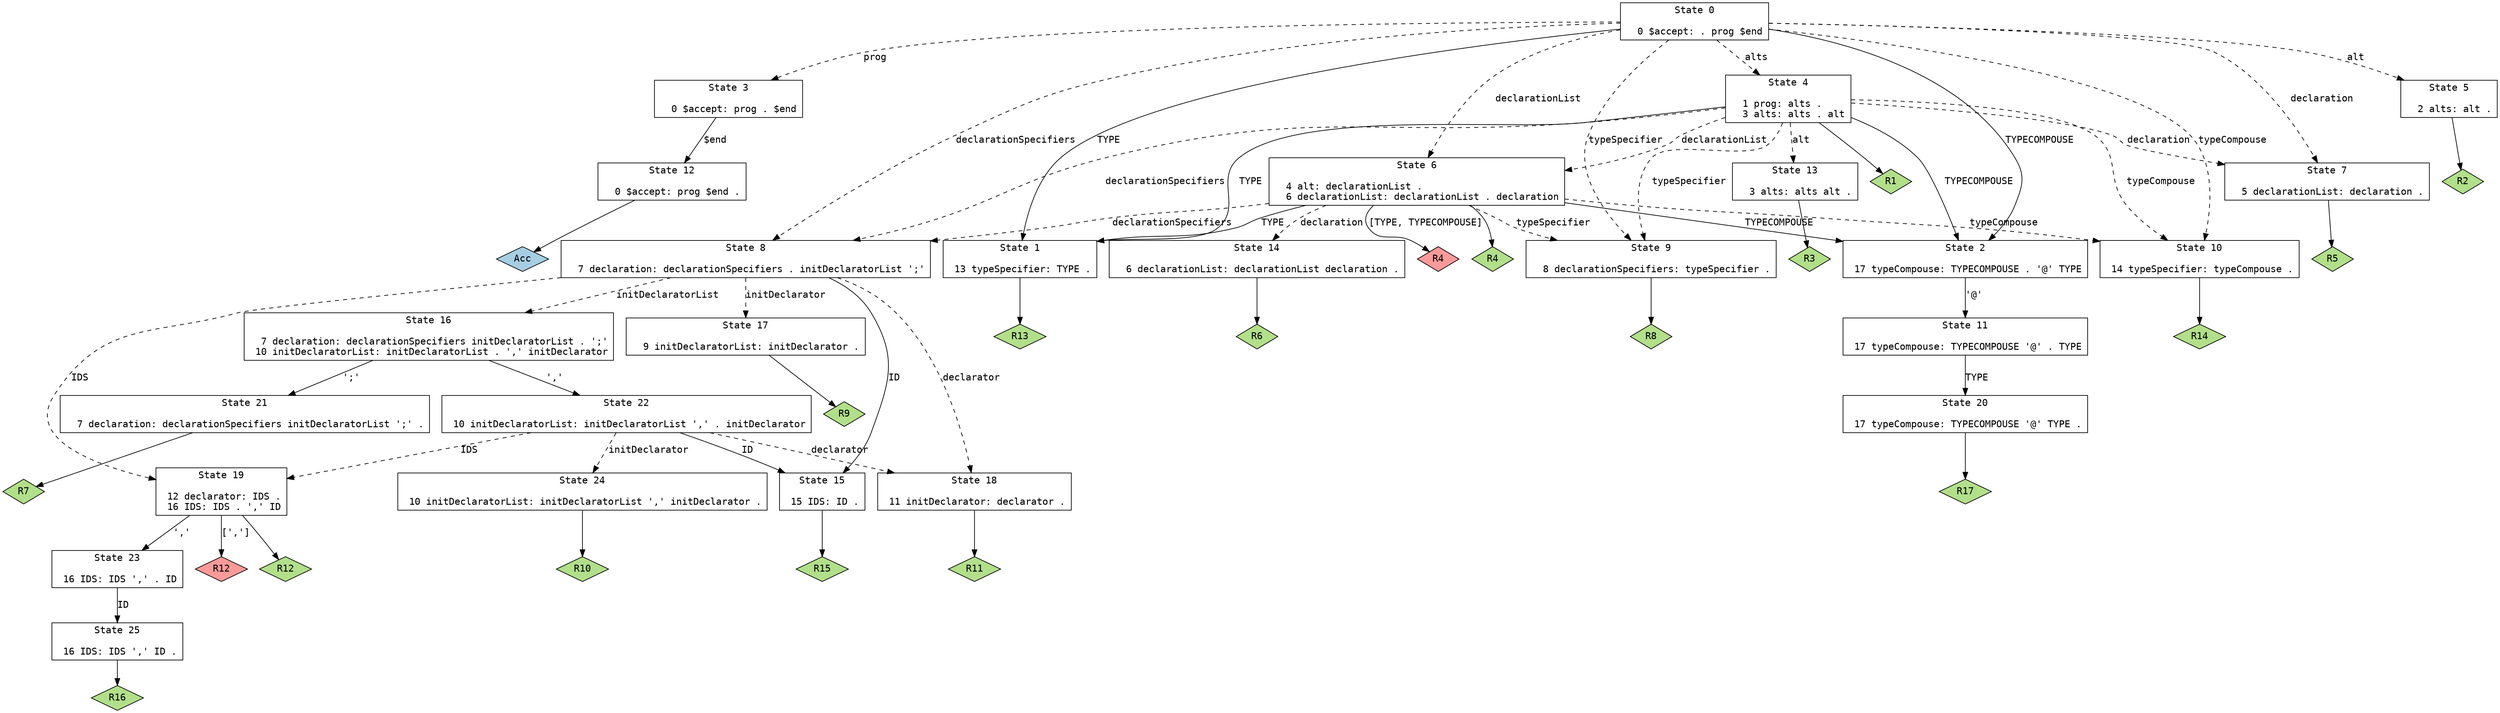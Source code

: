 // Generated by GNU Bison 3.5.1.
// Report bugs to <bug-bison@gnu.org>.
// Home page: <https://www.gnu.org/software/bison/>.

digraph "parser.y"
{
  node [fontname = courier, shape = box, colorscheme = paired6]
  edge [fontname = courier]

  0 [label="State 0\n\l  0 $accept: . prog $end\l"]
  0 -> 1 [style=solid label="TYPE"]
  0 -> 2 [style=solid label="TYPECOMPOUSE"]
  0 -> 3 [style=dashed label="prog"]
  0 -> 4 [style=dashed label="alts"]
  0 -> 5 [style=dashed label="alt"]
  0 -> 6 [style=dashed label="declarationList"]
  0 -> 7 [style=dashed label="declaration"]
  0 -> 8 [style=dashed label="declarationSpecifiers"]
  0 -> 9 [style=dashed label="typeSpecifier"]
  0 -> 10 [style=dashed label="typeCompouse"]
  1 [label="State 1\n\l 13 typeSpecifier: TYPE .\l"]
  1 -> "1R13" [style=solid]
 "1R13" [label="R13", fillcolor=3, shape=diamond, style=filled]
  2 [label="State 2\n\l 17 typeCompouse: TYPECOMPOUSE . '@' TYPE\l"]
  2 -> 11 [style=solid label="'@'"]
  3 [label="State 3\n\l  0 $accept: prog . $end\l"]
  3 -> 12 [style=solid label="$end"]
  4 [label="State 4\n\l  1 prog: alts .\l  3 alts: alts . alt\l"]
  4 -> 1 [style=solid label="TYPE"]
  4 -> 2 [style=solid label="TYPECOMPOUSE"]
  4 -> 13 [style=dashed label="alt"]
  4 -> 6 [style=dashed label="declarationList"]
  4 -> 7 [style=dashed label="declaration"]
  4 -> 8 [style=dashed label="declarationSpecifiers"]
  4 -> 9 [style=dashed label="typeSpecifier"]
  4 -> 10 [style=dashed label="typeCompouse"]
  4 -> "4R1" [style=solid]
 "4R1" [label="R1", fillcolor=3, shape=diamond, style=filled]
  5 [label="State 5\n\l  2 alts: alt .\l"]
  5 -> "5R2" [style=solid]
 "5R2" [label="R2", fillcolor=3, shape=diamond, style=filled]
  6 [label="State 6\n\l  4 alt: declarationList .\l  6 declarationList: declarationList . declaration\l"]
  6 -> 1 [style=solid label="TYPE"]
  6 -> 2 [style=solid label="TYPECOMPOUSE"]
  6 -> 14 [style=dashed label="declaration"]
  6 -> 8 [style=dashed label="declarationSpecifiers"]
  6 -> 9 [style=dashed label="typeSpecifier"]
  6 -> 10 [style=dashed label="typeCompouse"]
  6 -> "6R4d" [label="[TYPE, TYPECOMPOUSE]", style=solid]
 "6R4d" [label="R4", fillcolor=5, shape=diamond, style=filled]
  6 -> "6R4" [style=solid]
 "6R4" [label="R4", fillcolor=3, shape=diamond, style=filled]
  7 [label="State 7\n\l  5 declarationList: declaration .\l"]
  7 -> "7R5" [style=solid]
 "7R5" [label="R5", fillcolor=3, shape=diamond, style=filled]
  8 [label="State 8\n\l  7 declaration: declarationSpecifiers . initDeclaratorList ';'\l"]
  8 -> 15 [style=solid label="ID"]
  8 -> 16 [style=dashed label="initDeclaratorList"]
  8 -> 17 [style=dashed label="initDeclarator"]
  8 -> 18 [style=dashed label="declarator"]
  8 -> 19 [style=dashed label="IDS"]
  9 [label="State 9\n\l  8 declarationSpecifiers: typeSpecifier .\l"]
  9 -> "9R8" [style=solid]
 "9R8" [label="R8", fillcolor=3, shape=diamond, style=filled]
  10 [label="State 10\n\l 14 typeSpecifier: typeCompouse .\l"]
  10 -> "10R14" [style=solid]
 "10R14" [label="R14", fillcolor=3, shape=diamond, style=filled]
  11 [label="State 11\n\l 17 typeCompouse: TYPECOMPOUSE '@' . TYPE\l"]
  11 -> 20 [style=solid label="TYPE"]
  12 [label="State 12\n\l  0 $accept: prog $end .\l"]
  12 -> "12R0" [style=solid]
 "12R0" [label="Acc", fillcolor=1, shape=diamond, style=filled]
  13 [label="State 13\n\l  3 alts: alts alt .\l"]
  13 -> "13R3" [style=solid]
 "13R3" [label="R3", fillcolor=3, shape=diamond, style=filled]
  14 [label="State 14\n\l  6 declarationList: declarationList declaration .\l"]
  14 -> "14R6" [style=solid]
 "14R6" [label="R6", fillcolor=3, shape=diamond, style=filled]
  15 [label="State 15\n\l 15 IDS: ID .\l"]
  15 -> "15R15" [style=solid]
 "15R15" [label="R15", fillcolor=3, shape=diamond, style=filled]
  16 [label="State 16\n\l  7 declaration: declarationSpecifiers initDeclaratorList . ';'\l 10 initDeclaratorList: initDeclaratorList . ',' initDeclarator\l"]
  16 -> 21 [style=solid label="';'"]
  16 -> 22 [style=solid label="','"]
  17 [label="State 17\n\l  9 initDeclaratorList: initDeclarator .\l"]
  17 -> "17R9" [style=solid]
 "17R9" [label="R9", fillcolor=3, shape=diamond, style=filled]
  18 [label="State 18\n\l 11 initDeclarator: declarator .\l"]
  18 -> "18R11" [style=solid]
 "18R11" [label="R11", fillcolor=3, shape=diamond, style=filled]
  19 [label="State 19\n\l 12 declarator: IDS .\l 16 IDS: IDS . ',' ID\l"]
  19 -> 23 [style=solid label="','"]
  19 -> "19R12d" [label="[',']", style=solid]
 "19R12d" [label="R12", fillcolor=5, shape=diamond, style=filled]
  19 -> "19R12" [style=solid]
 "19R12" [label="R12", fillcolor=3, shape=diamond, style=filled]
  20 [label="State 20\n\l 17 typeCompouse: TYPECOMPOUSE '@' TYPE .\l"]
  20 -> "20R17" [style=solid]
 "20R17" [label="R17", fillcolor=3, shape=diamond, style=filled]
  21 [label="State 21\n\l  7 declaration: declarationSpecifiers initDeclaratorList ';' .\l"]
  21 -> "21R7" [style=solid]
 "21R7" [label="R7", fillcolor=3, shape=diamond, style=filled]
  22 [label="State 22\n\l 10 initDeclaratorList: initDeclaratorList ',' . initDeclarator\l"]
  22 -> 15 [style=solid label="ID"]
  22 -> 24 [style=dashed label="initDeclarator"]
  22 -> 18 [style=dashed label="declarator"]
  22 -> 19 [style=dashed label="IDS"]
  23 [label="State 23\n\l 16 IDS: IDS ',' . ID\l"]
  23 -> 25 [style=solid label="ID"]
  24 [label="State 24\n\l 10 initDeclaratorList: initDeclaratorList ',' initDeclarator .\l"]
  24 -> "24R10" [style=solid]
 "24R10" [label="R10", fillcolor=3, shape=diamond, style=filled]
  25 [label="State 25\n\l 16 IDS: IDS ',' ID .\l"]
  25 -> "25R16" [style=solid]
 "25R16" [label="R16", fillcolor=3, shape=diamond, style=filled]
}
